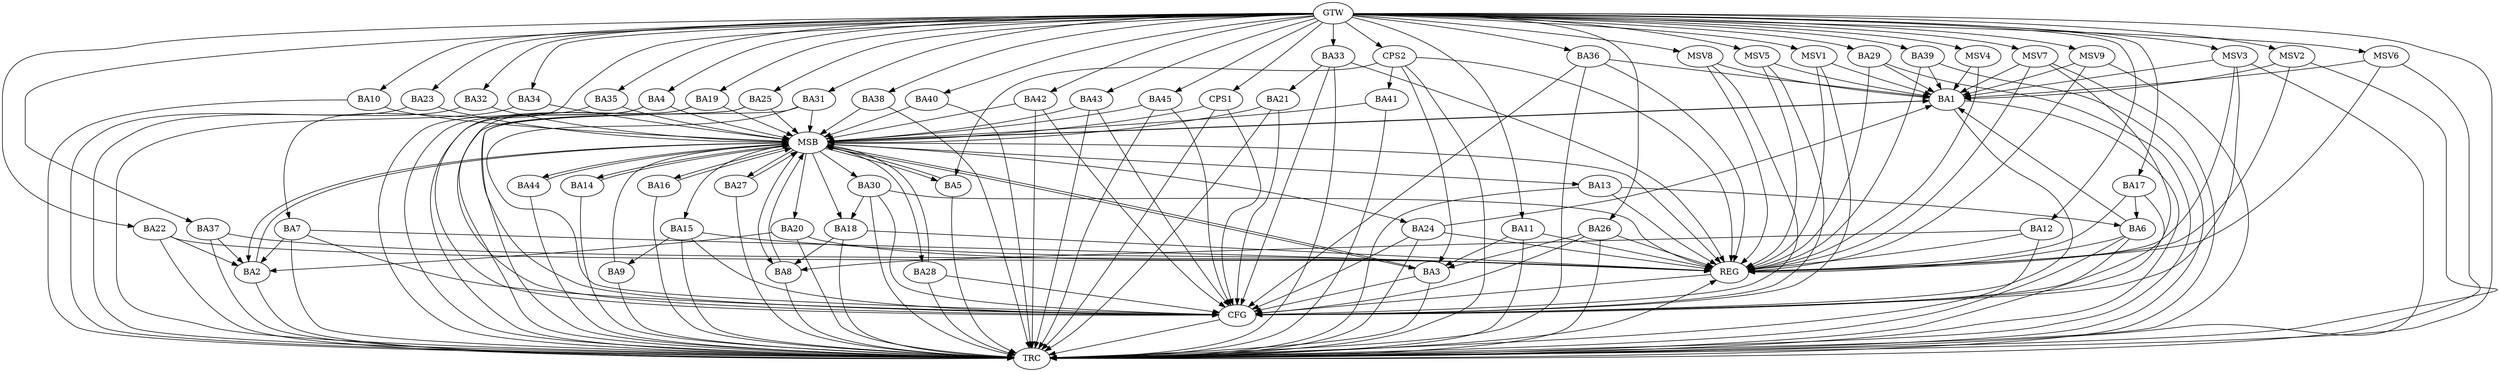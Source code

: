 strict digraph G {
  BA1 [ label="BA1" ];
  BA2 [ label="BA2" ];
  BA3 [ label="BA3" ];
  BA4 [ label="BA4" ];
  BA5 [ label="BA5" ];
  BA6 [ label="BA6" ];
  BA7 [ label="BA7" ];
  BA8 [ label="BA8" ];
  BA9 [ label="BA9" ];
  BA10 [ label="BA10" ];
  BA11 [ label="BA11" ];
  BA12 [ label="BA12" ];
  BA13 [ label="BA13" ];
  BA14 [ label="BA14" ];
  BA15 [ label="BA15" ];
  BA16 [ label="BA16" ];
  BA17 [ label="BA17" ];
  BA18 [ label="BA18" ];
  BA19 [ label="BA19" ];
  BA20 [ label="BA20" ];
  BA21 [ label="BA21" ];
  BA22 [ label="BA22" ];
  BA23 [ label="BA23" ];
  BA24 [ label="BA24" ];
  BA25 [ label="BA25" ];
  BA26 [ label="BA26" ];
  BA27 [ label="BA27" ];
  BA28 [ label="BA28" ];
  BA29 [ label="BA29" ];
  BA30 [ label="BA30" ];
  BA31 [ label="BA31" ];
  BA32 [ label="BA32" ];
  BA33 [ label="BA33" ];
  BA34 [ label="BA34" ];
  BA35 [ label="BA35" ];
  BA36 [ label="BA36" ];
  BA37 [ label="BA37" ];
  BA38 [ label="BA38" ];
  BA39 [ label="BA39" ];
  BA40 [ label="BA40" ];
  BA41 [ label="BA41" ];
  BA42 [ label="BA42" ];
  BA43 [ label="BA43" ];
  BA44 [ label="BA44" ];
  BA45 [ label="BA45" ];
  CPS1 [ label="CPS1" ];
  CPS2 [ label="CPS2" ];
  GTW [ label="GTW" ];
  REG [ label="REG" ];
  MSB [ label="MSB" ];
  CFG [ label="CFG" ];
  TRC [ label="TRC" ];
  MSV1 [ label="MSV1" ];
  MSV2 [ label="MSV2" ];
  MSV3 [ label="MSV3" ];
  MSV4 [ label="MSV4" ];
  MSV5 [ label="MSV5" ];
  MSV6 [ label="MSV6" ];
  MSV7 [ label="MSV7" ];
  MSV8 [ label="MSV8" ];
  MSV9 [ label="MSV9" ];
  BA6 -> BA1;
  BA7 -> BA2;
  BA11 -> BA3;
  BA12 -> BA8;
  BA13 -> BA6;
  BA15 -> BA9;
  BA17 -> BA6;
  BA18 -> BA8;
  BA20 -> BA2;
  BA22 -> BA2;
  BA24 -> BA1;
  BA26 -> BA3;
  BA29 -> BA1;
  BA30 -> BA18;
  BA33 -> BA21;
  BA36 -> BA1;
  BA37 -> BA2;
  BA39 -> BA1;
  CPS2 -> BA41;
  CPS2 -> BA3;
  CPS2 -> BA5;
  GTW -> BA4;
  GTW -> BA7;
  GTW -> BA10;
  GTW -> BA11;
  GTW -> BA12;
  GTW -> BA17;
  GTW -> BA19;
  GTW -> BA22;
  GTW -> BA23;
  GTW -> BA25;
  GTW -> BA26;
  GTW -> BA29;
  GTW -> BA31;
  GTW -> BA32;
  GTW -> BA33;
  GTW -> BA34;
  GTW -> BA35;
  GTW -> BA36;
  GTW -> BA37;
  GTW -> BA38;
  GTW -> BA39;
  GTW -> BA40;
  GTW -> BA42;
  GTW -> BA43;
  GTW -> BA45;
  GTW -> CPS1;
  GTW -> CPS2;
  BA6 -> REG;
  BA7 -> REG;
  BA11 -> REG;
  BA12 -> REG;
  BA13 -> REG;
  BA15 -> REG;
  BA17 -> REG;
  BA18 -> REG;
  BA20 -> REG;
  BA22 -> REG;
  BA24 -> REG;
  BA26 -> REG;
  BA29 -> REG;
  BA30 -> REG;
  BA33 -> REG;
  BA36 -> REG;
  BA37 -> REG;
  BA39 -> REG;
  CPS2 -> REG;
  BA1 -> MSB;
  MSB -> BA2;
  MSB -> REG;
  BA2 -> MSB;
  MSB -> BA1;
  BA3 -> MSB;
  BA4 -> MSB;
  BA5 -> MSB;
  MSB -> BA3;
  BA8 -> MSB;
  BA9 -> MSB;
  MSB -> BA8;
  BA10 -> MSB;
  BA14 -> MSB;
  BA16 -> MSB;
  BA19 -> MSB;
  MSB -> BA5;
  BA21 -> MSB;
  MSB -> BA13;
  BA23 -> MSB;
  BA25 -> MSB;
  BA27 -> MSB;
  MSB -> BA15;
  BA28 -> MSB;
  MSB -> BA14;
  BA31 -> MSB;
  BA32 -> MSB;
  BA34 -> MSB;
  MSB -> BA28;
  BA35 -> MSB;
  MSB -> BA18;
  BA38 -> MSB;
  MSB -> BA24;
  BA40 -> MSB;
  BA41 -> MSB;
  BA42 -> MSB;
  BA43 -> MSB;
  BA44 -> MSB;
  MSB -> BA27;
  BA45 -> MSB;
  CPS1 -> MSB;
  MSB -> BA44;
  MSB -> BA30;
  MSB -> BA16;
  MSB -> BA20;
  BA25 -> CFG;
  BA36 -> CFG;
  BA7 -> CFG;
  BA24 -> CFG;
  BA43 -> CFG;
  BA42 -> CFG;
  BA1 -> CFG;
  BA21 -> CFG;
  BA30 -> CFG;
  BA15 -> CFG;
  BA3 -> CFG;
  BA33 -> CFG;
  CPS1 -> CFG;
  BA19 -> CFG;
  BA31 -> CFG;
  BA4 -> CFG;
  BA6 -> CFG;
  BA45 -> CFG;
  BA28 -> CFG;
  BA26 -> CFG;
  REG -> CFG;
  BA1 -> TRC;
  BA2 -> TRC;
  BA3 -> TRC;
  BA4 -> TRC;
  BA5 -> TRC;
  BA6 -> TRC;
  BA7 -> TRC;
  BA8 -> TRC;
  BA9 -> TRC;
  BA10 -> TRC;
  BA11 -> TRC;
  BA12 -> TRC;
  BA13 -> TRC;
  BA14 -> TRC;
  BA15 -> TRC;
  BA16 -> TRC;
  BA17 -> TRC;
  BA18 -> TRC;
  BA19 -> TRC;
  BA20 -> TRC;
  BA21 -> TRC;
  BA22 -> TRC;
  BA23 -> TRC;
  BA24 -> TRC;
  BA25 -> TRC;
  BA26 -> TRC;
  BA27 -> TRC;
  BA28 -> TRC;
  BA29 -> TRC;
  BA30 -> TRC;
  BA31 -> TRC;
  BA32 -> TRC;
  BA33 -> TRC;
  BA34 -> TRC;
  BA35 -> TRC;
  BA36 -> TRC;
  BA37 -> TRC;
  BA38 -> TRC;
  BA39 -> TRC;
  BA40 -> TRC;
  BA41 -> TRC;
  BA42 -> TRC;
  BA43 -> TRC;
  BA44 -> TRC;
  BA45 -> TRC;
  CPS1 -> TRC;
  CPS2 -> TRC;
  GTW -> TRC;
  CFG -> TRC;
  TRC -> REG;
  MSV1 -> BA1;
  MSV2 -> BA1;
  MSV3 -> BA1;
  MSV4 -> BA1;
  GTW -> MSV1;
  MSV1 -> REG;
  MSV1 -> CFG;
  GTW -> MSV2;
  MSV2 -> REG;
  MSV2 -> TRC;
  GTW -> MSV3;
  MSV3 -> REG;
  MSV3 -> TRC;
  MSV3 -> CFG;
  GTW -> MSV4;
  MSV4 -> REG;
  MSV5 -> BA1;
  GTW -> MSV5;
  MSV5 -> REG;
  MSV5 -> CFG;
  MSV6 -> BA1;
  MSV7 -> BA1;
  GTW -> MSV6;
  MSV6 -> REG;
  MSV6 -> TRC;
  GTW -> MSV7;
  MSV7 -> REG;
  MSV7 -> TRC;
  MSV7 -> CFG;
  MSV8 -> BA1;
  MSV9 -> BA1;
  GTW -> MSV8;
  MSV8 -> REG;
  MSV8 -> CFG;
  GTW -> MSV9;
  MSV9 -> REG;
  MSV9 -> TRC;
}
